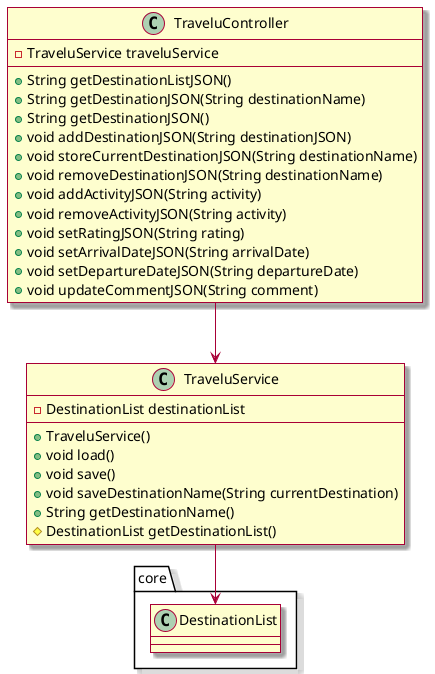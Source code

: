 @startuml cdRest
skin rose

class TraveluController {
    - TraveluService traveluService
    + String getDestinationListJSON()
    + String getDestinationJSON(String destinationName)
    + String getDestinationJSON()
    + void addDestinationJSON(String destinationJSON)
    + void storeCurrentDestinationJSON(String destinationName)
    + void removeDestinationJSON(String destinationName)
    + void addActivityJSON(String activity)
    + void removeActivityJSON(String activity)
    + void setRatingJSON(String rating)
    + void setArrivalDateJSON(String arrivalDate)
    + void setDepartureDateJSON(String departureDate)
    + void updateCommentJSON(String comment)
}

class TraveluService {
    - DestinationList destinationList
    + TraveluService()
    + void load()
    + void save()
    + void saveDestinationName(String currentDestination)
    + String getDestinationName()
    # DestinationList getDestinationList()    
}

package core {
    class DestinationList
}

TraveluController --> TraveluService
TraveluService --> DestinationList
@enduml